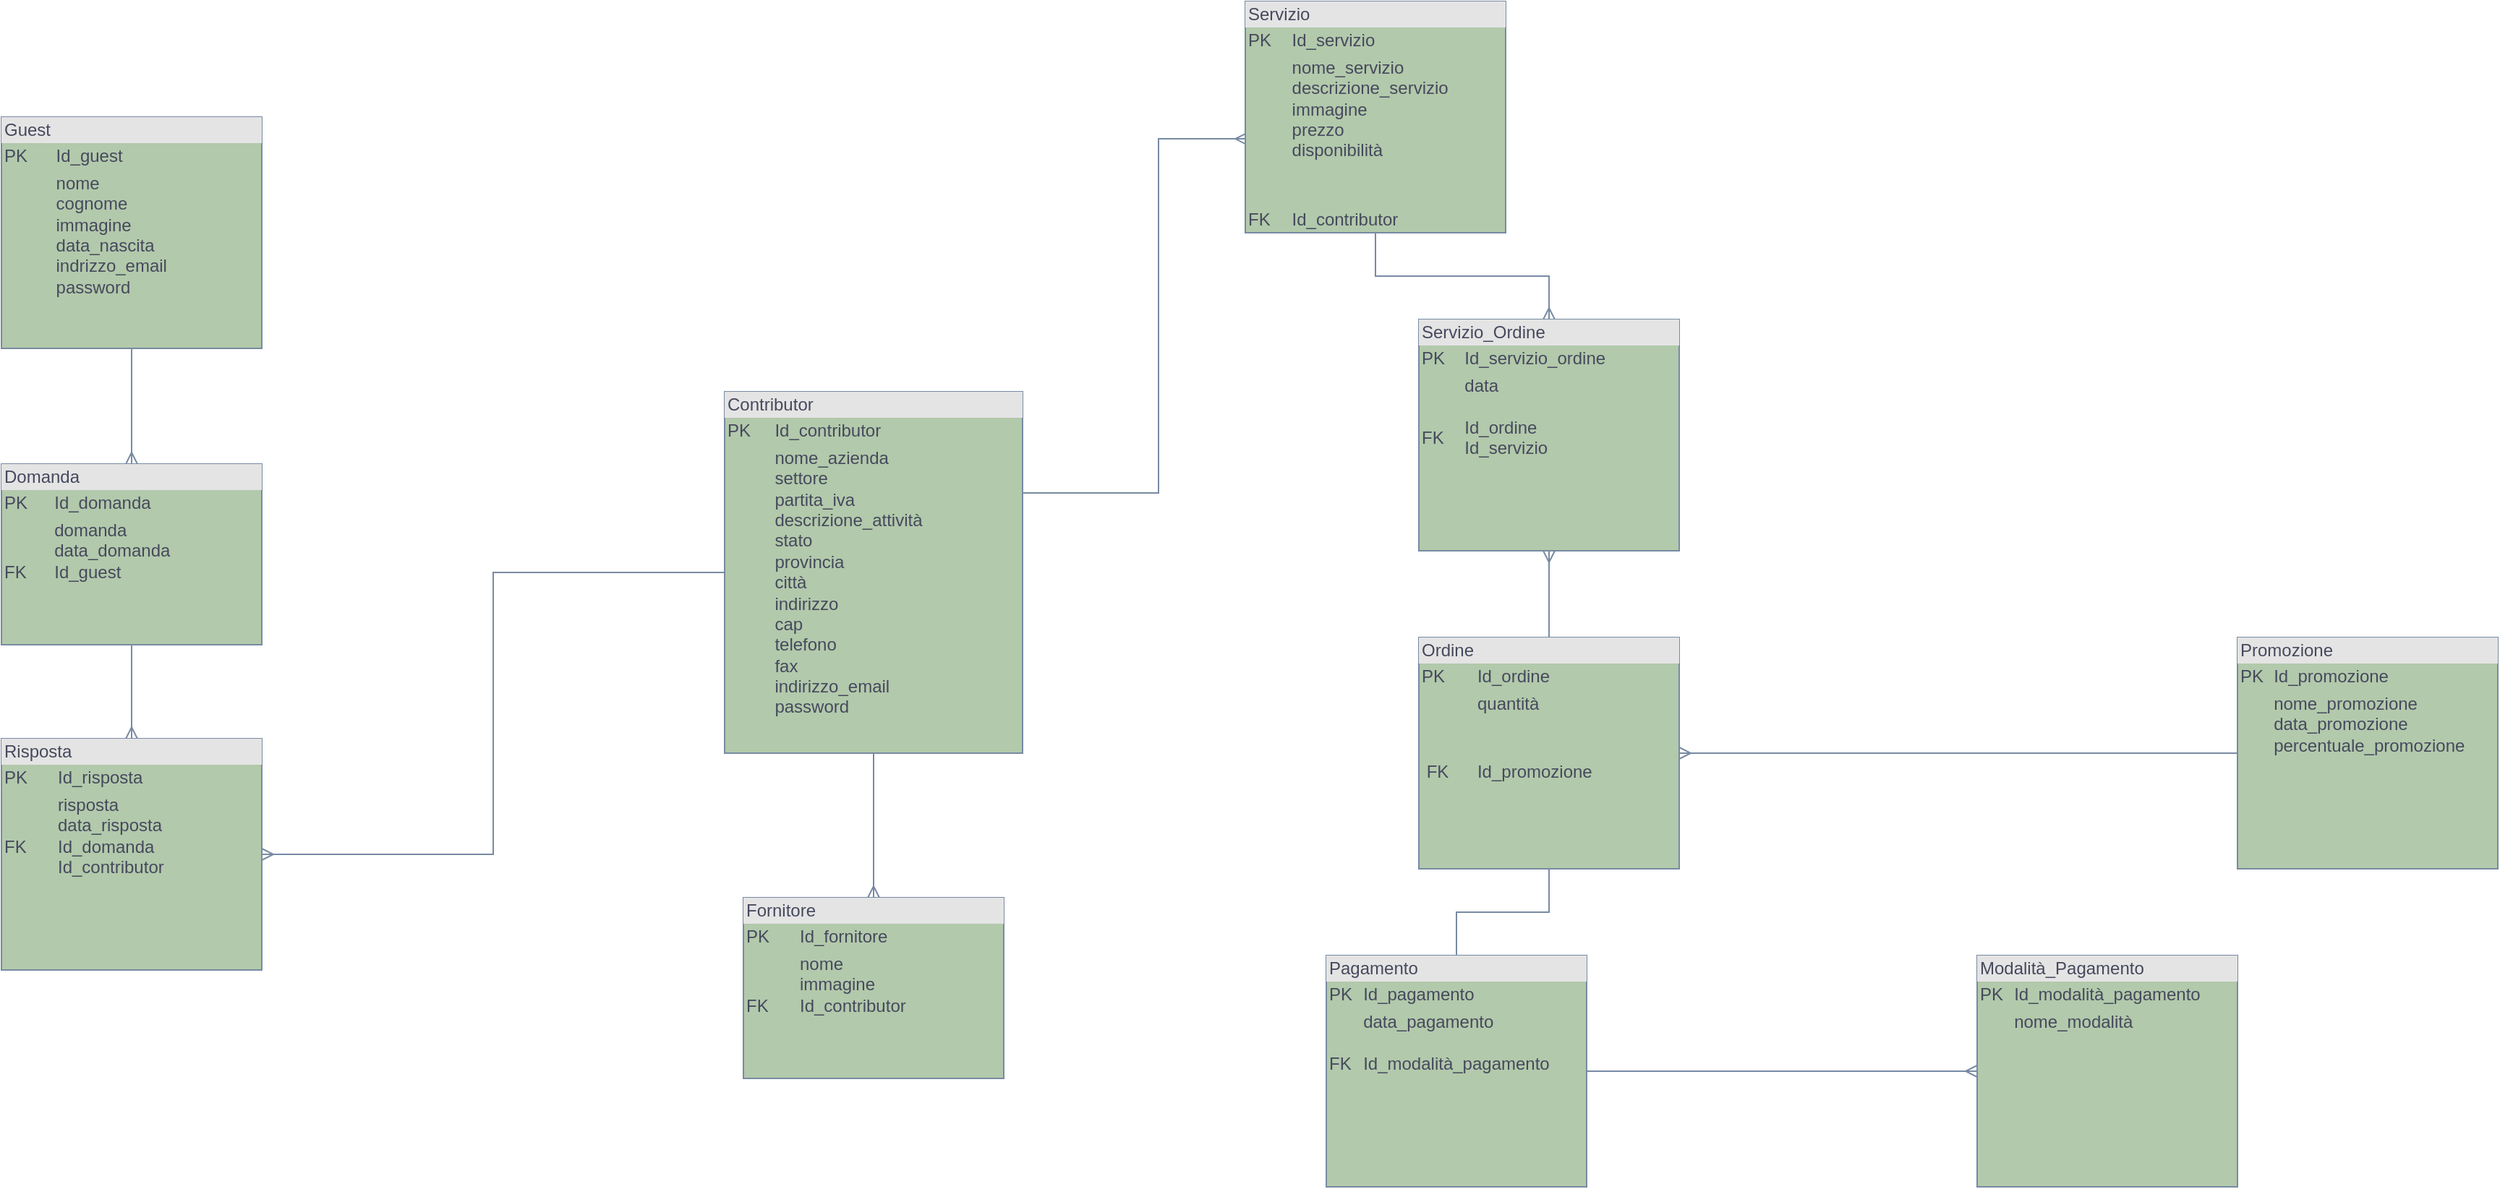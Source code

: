 <mxfile version="14.6.11" type="github">
  <diagram id="HzWVmrJhLnKqqHYpvlB9" name="Page-1">
    <mxGraphModel dx="782" dy="738" grid="1" gridSize="10" guides="1" tooltips="1" connect="1" arrows="1" fold="1" page="1" pageScale="1" pageWidth="3300" pageHeight="4681" math="0" shadow="0">
      <root>
        <mxCell id="0" />
        <mxCell id="1" parent="0" />
        <mxCell id="P4ZlikCDHFXMKBKO3XiY-16" style="edgeStyle=orthogonalEdgeStyle;rounded=0;orthogonalLoop=1;jettySize=auto;html=1;entryX=0.006;entryY=0.594;entryDx=0;entryDy=0;entryPerimeter=0;endArrow=ERmany;endFill=0;startArrow=none;startFill=0;strokeColor=#788AA3;fontColor=#46495D;" parent="1" source="P4ZlikCDHFXMKBKO3XiY-3" target="P4ZlikCDHFXMKBKO3XiY-7" edge="1">
          <mxGeometry relative="1" as="geometry">
            <Array as="points">
              <mxPoint x="1000" y="410" />
              <mxPoint x="1000" y="165" />
            </Array>
          </mxGeometry>
        </mxCell>
        <mxCell id="P4ZlikCDHFXMKBKO3XiY-17" style="edgeStyle=orthogonalEdgeStyle;rounded=0;orthogonalLoop=1;jettySize=auto;html=1;entryX=0.5;entryY=0;entryDx=0;entryDy=0;endArrow=ERmany;endFill=0;startArrow=none;startFill=0;strokeColor=#788AA3;fontColor=#46495D;" parent="1" source="P4ZlikCDHFXMKBKO3XiY-3" target="P4ZlikCDHFXMKBKO3XiY-5" edge="1">
          <mxGeometry relative="1" as="geometry" />
        </mxCell>
        <mxCell id="P4ZlikCDHFXMKBKO3XiY-3" value="&lt;div style=&quot;box-sizing: border-box ; width: 100% ; background: #e4e4e4 ; padding: 2px&quot;&gt;Contributor&amp;nbsp;&lt;/div&gt;&lt;table style=&quot;width: 100% ; font-size: 1em&quot; cellpadding=&quot;2&quot; cellspacing=&quot;0&quot;&gt;&lt;tbody&gt;&lt;tr&gt;&lt;td&gt;PK&lt;/td&gt;&lt;td&gt;Id_contributor&lt;br&gt;&lt;/td&gt;&lt;/tr&gt;&lt;tr&gt;&lt;td&gt;&lt;br&gt;&lt;br&gt;&lt;br&gt;&lt;br&gt;&lt;br&gt;&lt;br&gt;&lt;br&gt;&lt;br&gt;&lt;br&gt;&lt;br&gt;&lt;br&gt;&lt;/td&gt;&lt;td&gt;nome_azienda&lt;br&gt;settore&lt;br&gt;partita_iva&lt;br&gt;descrizione_attività&lt;br&gt;stato&lt;br&gt;provincia&lt;br&gt;città&lt;br&gt;indirizzo&lt;br&gt;cap&lt;br&gt;telefono&lt;br&gt;fax&lt;br&gt;indirizzo_email&lt;br&gt;password&lt;br&gt;&lt;br&gt;&lt;br&gt;&lt;br&gt;&lt;br&gt;&lt;/td&gt;&lt;/tr&gt;&lt;tr&gt;&lt;td&gt;&amp;nbsp;&lt;/td&gt;&lt;td&gt;&lt;br&gt;&lt;/td&gt;&lt;/tr&gt;&lt;/tbody&gt;&lt;/table&gt;" style="verticalAlign=top;align=left;overflow=fill;html=1;fillColor=#B2C9AB;strokeColor=#788AA3;fontColor=#46495D;" parent="1" vertex="1">
          <mxGeometry x="700" y="340" width="206" height="250" as="geometry" />
        </mxCell>
        <mxCell id="P4ZlikCDHFXMKBKO3XiY-18" style="edgeStyle=orthogonalEdgeStyle;rounded=0;orthogonalLoop=1;jettySize=auto;html=1;startArrow=none;startFill=0;endArrow=ERmany;endFill=0;strokeColor=#788AA3;fontColor=#46495D;" parent="1" source="P4ZlikCDHFXMKBKO3XiY-4" target="P4ZlikCDHFXMKBKO3XiY-6" edge="1">
          <mxGeometry relative="1" as="geometry" />
        </mxCell>
        <mxCell id="P4ZlikCDHFXMKBKO3XiY-4" value="&lt;div style=&quot;box-sizing: border-box ; width: 100% ; background: #e4e4e4 ; padding: 2px&quot;&gt;Guest&lt;/div&gt;&lt;table style=&quot;width: 100% ; font-size: 1em&quot; cellpadding=&quot;2&quot; cellspacing=&quot;0&quot;&gt;&lt;tbody&gt;&lt;tr&gt;&lt;td&gt;PK&lt;/td&gt;&lt;td&gt;Id_guest&lt;br&gt;&lt;/td&gt;&lt;/tr&gt;&lt;tr&gt;&lt;td&gt;&lt;br&gt;&lt;br&gt;&lt;br&gt;&lt;br&gt;&lt;/td&gt;&lt;td&gt;nome&lt;br&gt;cognome&lt;br&gt;immagine&lt;br&gt;data_nascita&lt;br&gt;indrizzo_email&lt;br&gt;password&lt;br&gt;&lt;br&gt;&lt;br&gt;&lt;br&gt;&lt;br&gt;&lt;/td&gt;&lt;/tr&gt;&lt;tr&gt;&lt;td&gt;&amp;nbsp;&lt;/td&gt;&lt;td&gt;&lt;br&gt;&lt;/td&gt;&lt;/tr&gt;&lt;/tbody&gt;&lt;/table&gt;" style="verticalAlign=top;align=left;overflow=fill;html=1;fillColor=#B2C9AB;strokeColor=#788AA3;fontColor=#46495D;" parent="1" vertex="1">
          <mxGeometry x="200" y="150" width="180" height="160" as="geometry" />
        </mxCell>
        <mxCell id="P4ZlikCDHFXMKBKO3XiY-5" value="&lt;div style=&quot;box-sizing: border-box ; width: 100% ; background: #e4e4e4 ; padding: 2px&quot;&gt;Fornitore&lt;/div&gt;&lt;table style=&quot;width: 100% ; font-size: 1em&quot; cellpadding=&quot;2&quot; cellspacing=&quot;0&quot;&gt;&lt;tbody&gt;&lt;tr&gt;&lt;td&gt;PK&lt;/td&gt;&lt;td&gt;Id_fornitore&lt;br&gt;&lt;/td&gt;&lt;/tr&gt;&lt;tr&gt;&lt;td&gt;&lt;br&gt;FK&lt;/td&gt;&lt;td&gt;nome&lt;br&gt;immagine&lt;br&gt;Id_contributor&lt;br&gt;&lt;br&gt;&lt;/td&gt;&lt;/tr&gt;&lt;tr&gt;&lt;td&gt;&amp;nbsp;&lt;/td&gt;&lt;td&gt;&lt;br&gt;&lt;/td&gt;&lt;/tr&gt;&lt;/tbody&gt;&lt;/table&gt;" style="verticalAlign=top;align=left;overflow=fill;html=1;fillColor=#B2C9AB;strokeColor=#788AA3;fontColor=#46495D;" parent="1" vertex="1">
          <mxGeometry x="713" y="690" width="180" height="125" as="geometry" />
        </mxCell>
        <mxCell id="P4ZlikCDHFXMKBKO3XiY-6" value="&lt;div style=&quot;box-sizing: border-box ; width: 100% ; background: #e4e4e4 ; padding: 2px&quot;&gt;Domanda&amp;nbsp;&lt;/div&gt;&lt;table style=&quot;width: 100% ; font-size: 1em&quot; cellpadding=&quot;2&quot; cellspacing=&quot;0&quot;&gt;&lt;tbody&gt;&lt;tr&gt;&lt;td&gt;PK&lt;/td&gt;&lt;td&gt;Id_domanda&lt;br&gt;&lt;/td&gt;&lt;/tr&gt;&lt;tr&gt;&lt;td&gt;&lt;br&gt;&lt;br&gt;FK&lt;/td&gt;&lt;td&gt;domanda&lt;br&gt;data_domanda&lt;br&gt;Id_guest&lt;/td&gt;&lt;/tr&gt;&lt;tr&gt;&lt;td&gt;&amp;nbsp;&lt;/td&gt;&lt;td&gt;&lt;br&gt;&lt;/td&gt;&lt;/tr&gt;&lt;/tbody&gt;&lt;/table&gt;" style="verticalAlign=top;align=left;overflow=fill;html=1;fillColor=#B2C9AB;strokeColor=#788AA3;fontColor=#46495D;" parent="1" vertex="1">
          <mxGeometry x="200" y="390" width="180" height="125" as="geometry" />
        </mxCell>
        <mxCell id="P4ZlikCDHFXMKBKO3XiY-28" style="edgeStyle=orthogonalEdgeStyle;rounded=0;orthogonalLoop=1;jettySize=auto;html=1;entryX=0.5;entryY=0;entryDx=0;entryDy=0;startArrow=none;startFill=0;endArrow=ERmany;endFill=0;strokeColor=#788AA3;fontColor=#46495D;" parent="1" source="P4ZlikCDHFXMKBKO3XiY-7" target="P4ZlikCDHFXMKBKO3XiY-24" edge="1">
          <mxGeometry relative="1" as="geometry" />
        </mxCell>
        <mxCell id="P4ZlikCDHFXMKBKO3XiY-7" value="&lt;div style=&quot;box-sizing: border-box ; width: 100% ; background: #e4e4e4 ; padding: 2px&quot;&gt;Servizio&lt;/div&gt;&lt;table style=&quot;width: 100% ; font-size: 1em&quot; cellpadding=&quot;2&quot; cellspacing=&quot;0&quot;&gt;&lt;tbody&gt;&lt;tr&gt;&lt;td&gt;PK&lt;/td&gt;&lt;td&gt;Id_servizio&lt;br&gt;&lt;/td&gt;&lt;/tr&gt;&lt;tr&gt;&lt;td&gt;&lt;br&gt;&lt;/td&gt;&lt;td&gt;nome_servizio&lt;br&gt;descrizione_servizio&lt;br&gt;immagine&lt;br&gt;prezzo&lt;br&gt;disponibilità&lt;br&gt;&lt;br&gt;&lt;/td&gt;&lt;/tr&gt;&lt;tr&gt;&lt;td&gt;FK&amp;nbsp;&lt;/td&gt;&lt;td&gt;&lt;br&gt;Id_contributor&lt;br&gt;&lt;br&gt;&lt;/td&gt;&lt;/tr&gt;&lt;/tbody&gt;&lt;/table&gt;" style="verticalAlign=top;align=left;overflow=fill;html=1;fillColor=#B2C9AB;strokeColor=#788AA3;fontColor=#46495D;" parent="1" vertex="1">
          <mxGeometry x="1060" y="70" width="180" height="160" as="geometry" />
        </mxCell>
        <mxCell id="P4ZlikCDHFXMKBKO3XiY-10" value="&lt;div style=&quot;box-sizing: border-box ; width: 100% ; background: #e4e4e4 ; padding: 2px&quot;&gt;Promozione&lt;/div&gt;&lt;table style=&quot;width: 100% ; font-size: 1em&quot; cellpadding=&quot;2&quot; cellspacing=&quot;0&quot;&gt;&lt;tbody&gt;&lt;tr&gt;&lt;td&gt;PK&lt;/td&gt;&lt;td&gt;Id_promozione&lt;br&gt;&lt;/td&gt;&lt;/tr&gt;&lt;tr&gt;&lt;td&gt;&lt;br&gt;&lt;br&gt;&lt;br&gt;&lt;br&gt;&lt;/td&gt;&lt;td&gt;nome_promozione&lt;br&gt;data_promozione&lt;br&gt;percentuale_promozione&lt;br&gt;&lt;br&gt;&lt;br&gt;&lt;/td&gt;&lt;/tr&gt;&lt;tr&gt;&lt;td&gt;&amp;nbsp;&lt;/td&gt;&lt;td&gt;&lt;br&gt;&lt;/td&gt;&lt;/tr&gt;&lt;/tbody&gt;&lt;/table&gt;" style="verticalAlign=top;align=left;overflow=fill;html=1;fillColor=#B2C9AB;strokeColor=#788AA3;fontColor=#46495D;" parent="1" vertex="1">
          <mxGeometry x="1746" y="510" width="180" height="160" as="geometry" />
        </mxCell>
        <mxCell id="P4ZlikCDHFXMKBKO3XiY-19" style="edgeStyle=orthogonalEdgeStyle;rounded=0;orthogonalLoop=1;jettySize=auto;html=1;entryX=0.5;entryY=1;entryDx=0;entryDy=0;startArrow=ERmany;startFill=0;endArrow=none;endFill=0;strokeColor=#788AA3;fontColor=#46495D;" parent="1" source="P4ZlikCDHFXMKBKO3XiY-11" target="P4ZlikCDHFXMKBKO3XiY-6" edge="1">
          <mxGeometry relative="1" as="geometry" />
        </mxCell>
        <mxCell id="P4ZlikCDHFXMKBKO3XiY-29" style="edgeStyle=orthogonalEdgeStyle;rounded=0;orthogonalLoop=1;jettySize=auto;html=1;entryX=0;entryY=0.5;entryDx=0;entryDy=0;startArrow=ERmany;startFill=0;endArrow=none;endFill=0;strokeColor=#788AA3;fontColor=#46495D;" parent="1" source="P4ZlikCDHFXMKBKO3XiY-11" target="P4ZlikCDHFXMKBKO3XiY-3" edge="1">
          <mxGeometry relative="1" as="geometry" />
        </mxCell>
        <mxCell id="P4ZlikCDHFXMKBKO3XiY-11" value="&lt;div style=&quot;box-sizing: border-box ; width: 100% ; background: #e4e4e4 ; padding: 2px&quot;&gt;Risposta&lt;/div&gt;&lt;table style=&quot;width: 100% ; font-size: 1em&quot; cellpadding=&quot;2&quot; cellspacing=&quot;0&quot;&gt;&lt;tbody&gt;&lt;tr&gt;&lt;td&gt;PK&lt;/td&gt;&lt;td&gt;Id_risposta&lt;br&gt;&lt;/td&gt;&lt;/tr&gt;&lt;tr&gt;&lt;td&gt;&lt;br&gt;FK&lt;/td&gt;&lt;td&gt;risposta&lt;br&gt;data_risposta&lt;br&gt;Id_domanda&lt;br&gt;Id_contributor&lt;/td&gt;&lt;/tr&gt;&lt;tr&gt;&lt;td&gt;&amp;nbsp;&lt;/td&gt;&lt;td&gt;&lt;br&gt;&lt;/td&gt;&lt;/tr&gt;&lt;/tbody&gt;&lt;/table&gt;" style="verticalAlign=top;align=left;overflow=fill;html=1;fillColor=#B2C9AB;strokeColor=#788AA3;fontColor=#46495D;" parent="1" vertex="1">
          <mxGeometry x="200" y="580" width="180" height="160" as="geometry" />
        </mxCell>
        <mxCell id="P4ZlikCDHFXMKBKO3XiY-21" style="edgeStyle=orthogonalEdgeStyle;rounded=0;orthogonalLoop=1;jettySize=auto;html=1;entryX=0;entryY=0.5;entryDx=0;entryDy=0;startArrow=ERmany;startFill=0;endArrow=none;endFill=0;strokeColor=#788AA3;fontColor=#46495D;" parent="1" source="P4ZlikCDHFXMKBKO3XiY-13" target="P4ZlikCDHFXMKBKO3XiY-10" edge="1">
          <mxGeometry relative="1" as="geometry" />
        </mxCell>
        <mxCell id="P4ZlikCDHFXMKBKO3XiY-23" style="edgeStyle=orthogonalEdgeStyle;rounded=0;orthogonalLoop=1;jettySize=auto;html=1;entryX=0.5;entryY=0;entryDx=0;entryDy=0;startArrow=none;startFill=0;endArrow=none;endFill=0;strokeColor=#788AA3;fontColor=#46495D;" parent="1" source="P4ZlikCDHFXMKBKO3XiY-13" target="P4ZlikCDHFXMKBKO3XiY-14" edge="1">
          <mxGeometry relative="1" as="geometry" />
        </mxCell>
        <mxCell id="P4ZlikCDHFXMKBKO3XiY-27" style="edgeStyle=orthogonalEdgeStyle;rounded=0;orthogonalLoop=1;jettySize=auto;html=1;entryX=0.5;entryY=1;entryDx=0;entryDy=0;startArrow=none;startFill=0;endArrow=ERmany;endFill=0;strokeColor=#788AA3;fontColor=#46495D;" parent="1" source="P4ZlikCDHFXMKBKO3XiY-13" target="P4ZlikCDHFXMKBKO3XiY-24" edge="1">
          <mxGeometry relative="1" as="geometry" />
        </mxCell>
        <mxCell id="P4ZlikCDHFXMKBKO3XiY-13" value="&lt;div style=&quot;box-sizing: border-box ; width: 100% ; background: #e4e4e4 ; padding: 2px&quot;&gt;Ordine&lt;/div&gt;&lt;table style=&quot;width: 100% ; font-size: 1em&quot; cellpadding=&quot;2&quot; cellspacing=&quot;0&quot;&gt;&lt;tbody&gt;&lt;tr&gt;&lt;td&gt;PK&lt;/td&gt;&lt;td&gt;Id_ordine&lt;br&gt;&lt;/td&gt;&lt;/tr&gt;&lt;tr&gt;&lt;td&gt;&lt;br&gt;&lt;/td&gt;&lt;td&gt;quantità&lt;br&gt;&lt;br&gt;&lt;br&gt;&lt;/td&gt;&lt;/tr&gt;&lt;tr&gt;&lt;td&gt;&amp;nbsp;FK&lt;/td&gt;&lt;td&gt;Id_promozione&lt;/td&gt;&lt;/tr&gt;&lt;/tbody&gt;&lt;/table&gt;" style="verticalAlign=top;align=left;overflow=fill;html=1;fillColor=#B2C9AB;strokeColor=#788AA3;fontColor=#46495D;" parent="1" vertex="1">
          <mxGeometry x="1180" y="510" width="180" height="160" as="geometry" />
        </mxCell>
        <mxCell id="P4ZlikCDHFXMKBKO3XiY-22" style="edgeStyle=orthogonalEdgeStyle;rounded=0;orthogonalLoop=1;jettySize=auto;html=1;entryX=0;entryY=0.5;entryDx=0;entryDy=0;startArrow=none;startFill=0;endArrow=ERmany;endFill=0;strokeColor=#788AA3;fontColor=#46495D;" parent="1" source="P4ZlikCDHFXMKBKO3XiY-14" target="P4ZlikCDHFXMKBKO3XiY-15" edge="1">
          <mxGeometry relative="1" as="geometry" />
        </mxCell>
        <mxCell id="P4ZlikCDHFXMKBKO3XiY-14" value="&lt;div style=&quot;box-sizing: border-box ; width: 100% ; background: #e4e4e4 ; padding: 2px&quot;&gt;Pagamento&lt;/div&gt;&lt;table style=&quot;width: 100% ; font-size: 1em&quot; cellpadding=&quot;2&quot; cellspacing=&quot;0&quot;&gt;&lt;tbody&gt;&lt;tr&gt;&lt;td&gt;PK&lt;/td&gt;&lt;td&gt;Id_pagamento&lt;br&gt;&lt;/td&gt;&lt;/tr&gt;&lt;tr&gt;&lt;td&gt;&lt;br&gt;FK&lt;/td&gt;&lt;td&gt;data_pagamento&lt;br&gt;&lt;br&gt;Id_modalità_pagamento&lt;br&gt;&lt;br&gt;&lt;/td&gt;&lt;/tr&gt;&lt;tr&gt;&lt;td&gt;&amp;nbsp;&lt;/td&gt;&lt;td&gt;&lt;br&gt;&lt;/td&gt;&lt;/tr&gt;&lt;/tbody&gt;&lt;/table&gt;" style="verticalAlign=top;align=left;overflow=fill;html=1;fillColor=#B2C9AB;strokeColor=#788AA3;fontColor=#46495D;" parent="1" vertex="1">
          <mxGeometry x="1116" y="730" width="180" height="160" as="geometry" />
        </mxCell>
        <mxCell id="P4ZlikCDHFXMKBKO3XiY-15" value="&lt;div style=&quot;box-sizing: border-box ; width: 100% ; background: #e4e4e4 ; padding: 2px&quot;&gt;Modalità_Pagamento&lt;/div&gt;&lt;table style=&quot;width: 100% ; font-size: 1em&quot; cellpadding=&quot;2&quot; cellspacing=&quot;0&quot;&gt;&lt;tbody&gt;&lt;tr&gt;&lt;td&gt;PK&lt;/td&gt;&lt;td&gt;Id_modalità_pagamento&lt;br&gt;&lt;/td&gt;&lt;/tr&gt;&lt;tr&gt;&lt;td&gt;&lt;br&gt;&lt;/td&gt;&lt;td&gt;nome_modalità&lt;br&gt;&lt;br&gt;&lt;br&gt;&lt;br&gt;&lt;/td&gt;&lt;/tr&gt;&lt;tr&gt;&lt;td&gt;&amp;nbsp;&lt;/td&gt;&lt;td&gt;&lt;br&gt;&lt;/td&gt;&lt;/tr&gt;&lt;/tbody&gt;&lt;/table&gt;" style="verticalAlign=top;align=left;overflow=fill;html=1;fillColor=#B2C9AB;strokeColor=#788AA3;fontColor=#46495D;" parent="1" vertex="1">
          <mxGeometry x="1566" y="730" width="180" height="160" as="geometry" />
        </mxCell>
        <mxCell id="P4ZlikCDHFXMKBKO3XiY-24" value="&lt;div style=&quot;box-sizing: border-box ; width: 100% ; background: #e4e4e4 ; padding: 2px&quot;&gt;Servizio_Ordine&lt;/div&gt;&lt;table style=&quot;width: 100% ; font-size: 1em&quot; cellpadding=&quot;2&quot; cellspacing=&quot;0&quot;&gt;&lt;tbody&gt;&lt;tr&gt;&lt;td&gt;PK&lt;/td&gt;&lt;td&gt;Id_servizio_ordine&lt;br&gt;&lt;/td&gt;&lt;/tr&gt;&lt;tr&gt;&lt;td&gt;&lt;br&gt;FK&lt;/td&gt;&lt;td&gt;data&lt;br&gt;&lt;br&gt;Id_ordine&lt;br&gt;Id_servizio&lt;br&gt;&lt;br&gt;&lt;/td&gt;&lt;/tr&gt;&lt;tr&gt;&lt;td&gt;&amp;nbsp;&lt;/td&gt;&lt;td&gt;&lt;br&gt;&lt;/td&gt;&lt;/tr&gt;&lt;/tbody&gt;&lt;/table&gt;" style="verticalAlign=top;align=left;overflow=fill;html=1;fillColor=#B2C9AB;strokeColor=#788AA3;fontColor=#46495D;" parent="1" vertex="1">
          <mxGeometry x="1180" y="290" width="180" height="160" as="geometry" />
        </mxCell>
      </root>
    </mxGraphModel>
  </diagram>
</mxfile>

